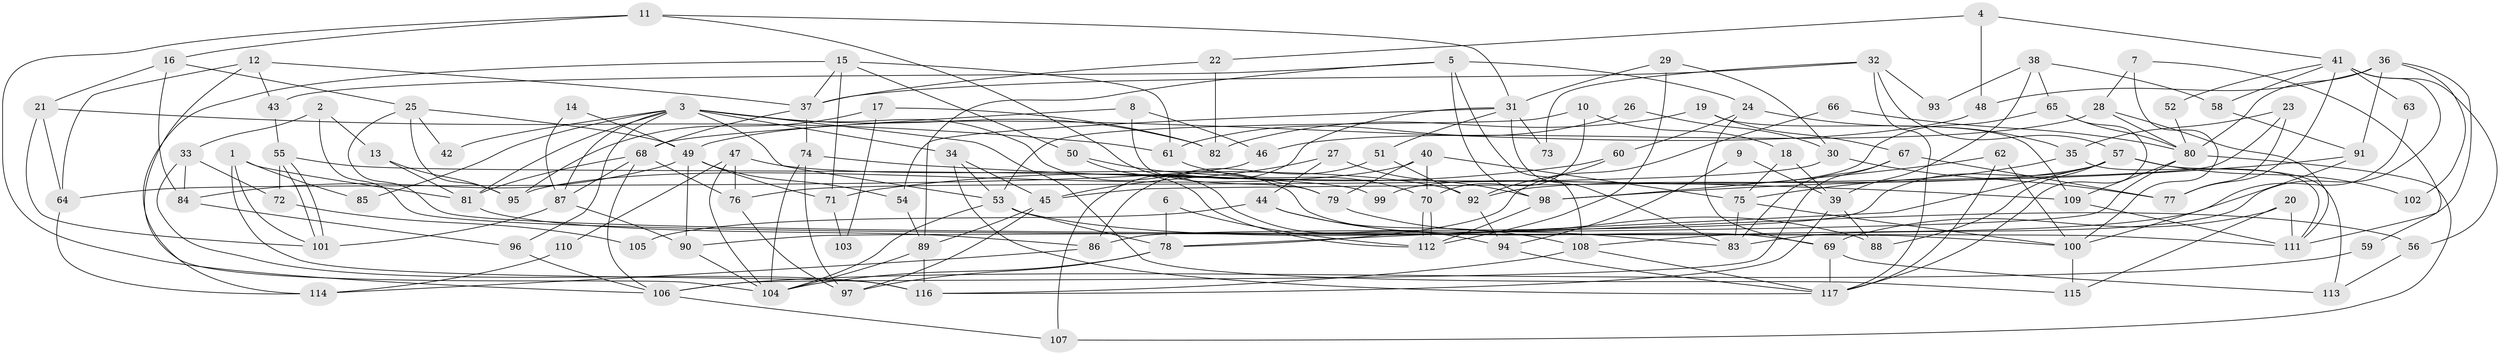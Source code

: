 // Generated by graph-tools (version 1.1) at 2025/11/02/27/25 16:11:19]
// undirected, 117 vertices, 234 edges
graph export_dot {
graph [start="1"]
  node [color=gray90,style=filled];
  1;
  2;
  3;
  4;
  5;
  6;
  7;
  8;
  9;
  10;
  11;
  12;
  13;
  14;
  15;
  16;
  17;
  18;
  19;
  20;
  21;
  22;
  23;
  24;
  25;
  26;
  27;
  28;
  29;
  30;
  31;
  32;
  33;
  34;
  35;
  36;
  37;
  38;
  39;
  40;
  41;
  42;
  43;
  44;
  45;
  46;
  47;
  48;
  49;
  50;
  51;
  52;
  53;
  54;
  55;
  56;
  57;
  58;
  59;
  60;
  61;
  62;
  63;
  64;
  65;
  66;
  67;
  68;
  69;
  70;
  71;
  72;
  73;
  74;
  75;
  76;
  77;
  78;
  79;
  80;
  81;
  82;
  83;
  84;
  85;
  86;
  87;
  88;
  89;
  90;
  91;
  92;
  93;
  94;
  95;
  96;
  97;
  98;
  99;
  100;
  101;
  102;
  103;
  104;
  105;
  106;
  107;
  108;
  109;
  110;
  111;
  112;
  113;
  114;
  115;
  116;
  117;
  1 -- 81;
  1 -- 101;
  1 -- 85;
  1 -- 116;
  2 -- 100;
  2 -- 33;
  2 -- 13;
  3 -- 69;
  3 -- 34;
  3 -- 42;
  3 -- 53;
  3 -- 81;
  3 -- 82;
  3 -- 85;
  3 -- 87;
  3 -- 96;
  3 -- 115;
  4 -- 22;
  4 -- 48;
  4 -- 41;
  5 -- 89;
  5 -- 24;
  5 -- 43;
  5 -- 98;
  5 -- 108;
  6 -- 78;
  6 -- 112;
  7 -- 100;
  7 -- 28;
  7 -- 59;
  8 -- 68;
  8 -- 46;
  8 -- 79;
  9 -- 39;
  9 -- 94;
  10 -- 53;
  10 -- 70;
  10 -- 18;
  11 -- 31;
  11 -- 106;
  11 -- 16;
  11 -- 94;
  12 -- 104;
  12 -- 64;
  12 -- 37;
  12 -- 43;
  13 -- 81;
  13 -- 95;
  14 -- 49;
  14 -- 87;
  15 -- 61;
  15 -- 37;
  15 -- 50;
  15 -- 71;
  15 -- 114;
  16 -- 25;
  16 -- 21;
  16 -- 84;
  17 -- 95;
  17 -- 82;
  17 -- 103;
  18 -- 39;
  18 -- 75;
  19 -- 67;
  19 -- 109;
  19 -- 82;
  20 -- 69;
  20 -- 115;
  20 -- 111;
  21 -- 101;
  21 -- 61;
  21 -- 64;
  22 -- 82;
  22 -- 37;
  23 -- 45;
  23 -- 35;
  23 -- 77;
  24 -- 60;
  24 -- 35;
  24 -- 69;
  25 -- 111;
  25 -- 95;
  25 -- 42;
  25 -- 49;
  26 -- 61;
  26 -- 30;
  27 -- 98;
  27 -- 44;
  27 -- 45;
  28 -- 111;
  28 -- 80;
  28 -- 46;
  29 -- 112;
  29 -- 30;
  29 -- 31;
  30 -- 76;
  30 -- 77;
  31 -- 54;
  31 -- 51;
  31 -- 73;
  31 -- 83;
  31 -- 107;
  32 -- 57;
  32 -- 37;
  32 -- 73;
  32 -- 93;
  32 -- 117;
  33 -- 116;
  33 -- 84;
  33 -- 72;
  34 -- 45;
  34 -- 53;
  34 -- 117;
  35 -- 111;
  35 -- 75;
  36 -- 111;
  36 -- 80;
  36 -- 48;
  36 -- 91;
  36 -- 102;
  37 -- 68;
  37 -- 74;
  38 -- 65;
  38 -- 58;
  38 -- 39;
  38 -- 93;
  39 -- 116;
  39 -- 88;
  40 -- 79;
  40 -- 75;
  40 -- 70;
  40 -- 95;
  41 -- 56;
  41 -- 52;
  41 -- 58;
  41 -- 63;
  41 -- 77;
  41 -- 83;
  43 -- 55;
  44 -- 108;
  44 -- 83;
  44 -- 105;
  45 -- 89;
  45 -- 97;
  46 -- 64;
  47 -- 104;
  47 -- 92;
  47 -- 76;
  47 -- 110;
  48 -- 49;
  49 -- 84;
  49 -- 54;
  49 -- 71;
  49 -- 90;
  50 -- 112;
  50 -- 79;
  51 -- 92;
  51 -- 86;
  52 -- 80;
  53 -- 104;
  53 -- 56;
  53 -- 78;
  54 -- 89;
  55 -- 101;
  55 -- 101;
  55 -- 72;
  55 -- 99;
  56 -- 113;
  57 -- 88;
  57 -- 78;
  57 -- 86;
  57 -- 92;
  57 -- 102;
  57 -- 113;
  58 -- 91;
  59 -- 106;
  60 -- 71;
  60 -- 92;
  61 -- 70;
  62 -- 117;
  62 -- 98;
  62 -- 100;
  63 -- 108;
  64 -- 114;
  65 -- 117;
  65 -- 80;
  65 -- 99;
  66 -- 80;
  66 -- 78;
  67 -- 83;
  67 -- 77;
  67 -- 106;
  68 -- 81;
  68 -- 76;
  68 -- 87;
  68 -- 106;
  69 -- 117;
  69 -- 113;
  70 -- 112;
  70 -- 112;
  71 -- 103;
  72 -- 105;
  74 -- 104;
  74 -- 97;
  74 -- 109;
  75 -- 83;
  75 -- 100;
  76 -- 97;
  78 -- 97;
  78 -- 104;
  79 -- 88;
  80 -- 107;
  80 -- 90;
  80 -- 109;
  81 -- 86;
  84 -- 96;
  86 -- 114;
  87 -- 90;
  87 -- 101;
  89 -- 104;
  89 -- 116;
  90 -- 104;
  91 -- 100;
  91 -- 98;
  92 -- 94;
  94 -- 117;
  96 -- 106;
  98 -- 112;
  100 -- 115;
  106 -- 107;
  108 -- 117;
  108 -- 116;
  109 -- 111;
  110 -- 114;
}
